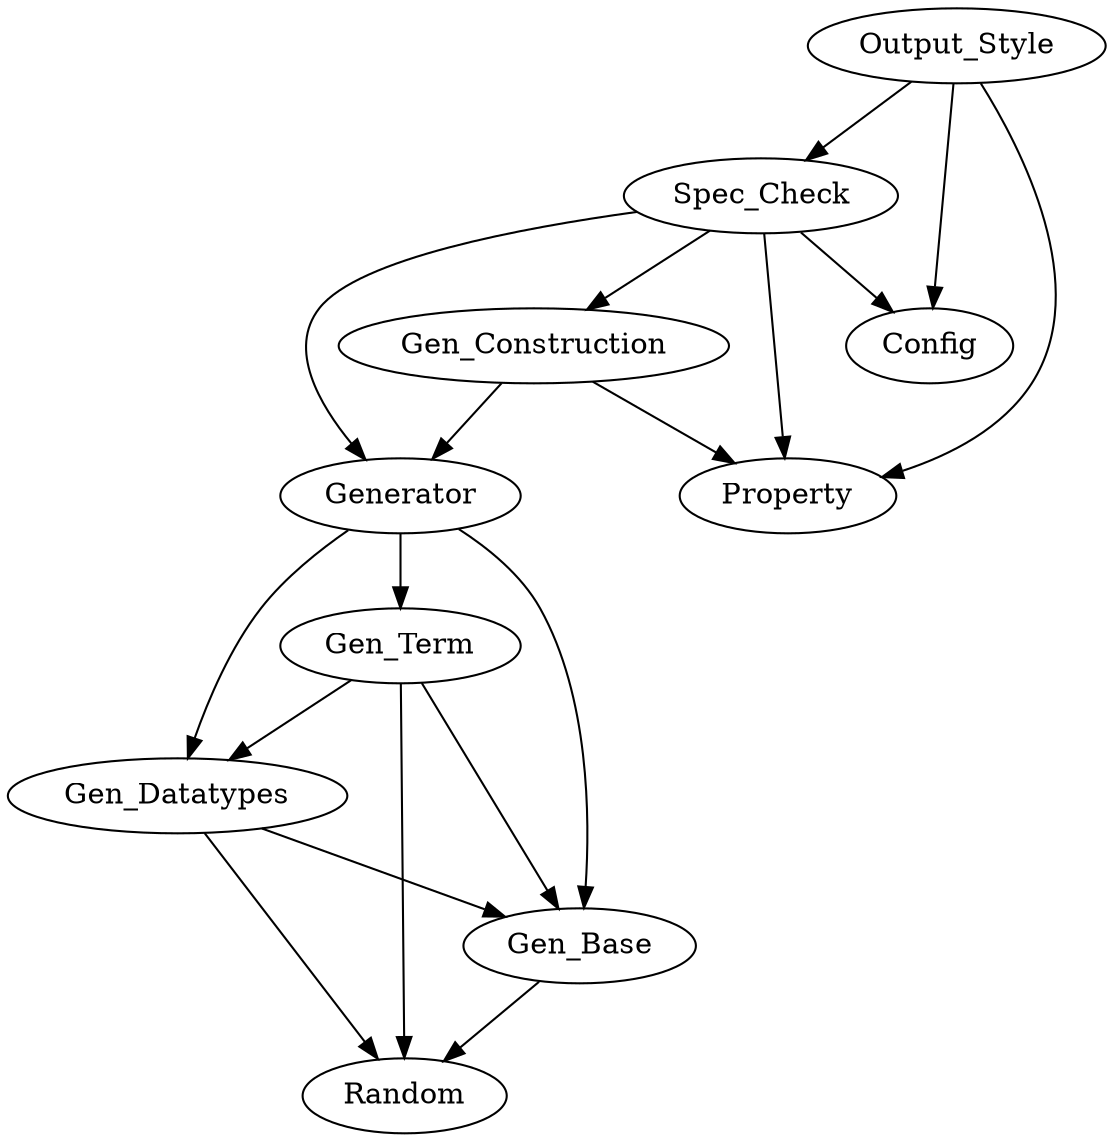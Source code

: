 digraph G {
        Gen_Base -> Random
        Gen_Datatypes -> Random
        Gen_Datatypes -> Gen_Base
        Gen_Term -> Random
        Gen_Term -> Gen_Base
        Gen_Term -> Gen_Datatypes
        Generator -> Gen_Base
        Generator -> Gen_Datatypes
        Generator -> Gen_Term
        Spec_Check -> Property
        Spec_Check -> Config
        Spec_Check -> Generator
        Spec_Check -> Gen_Construction
        Gen_Construction -> Generator
        Gen_Construction -> Property
        Output_Style -> Property
        Output_Style -> Spec_Check
        Output_Style -> Config
}
